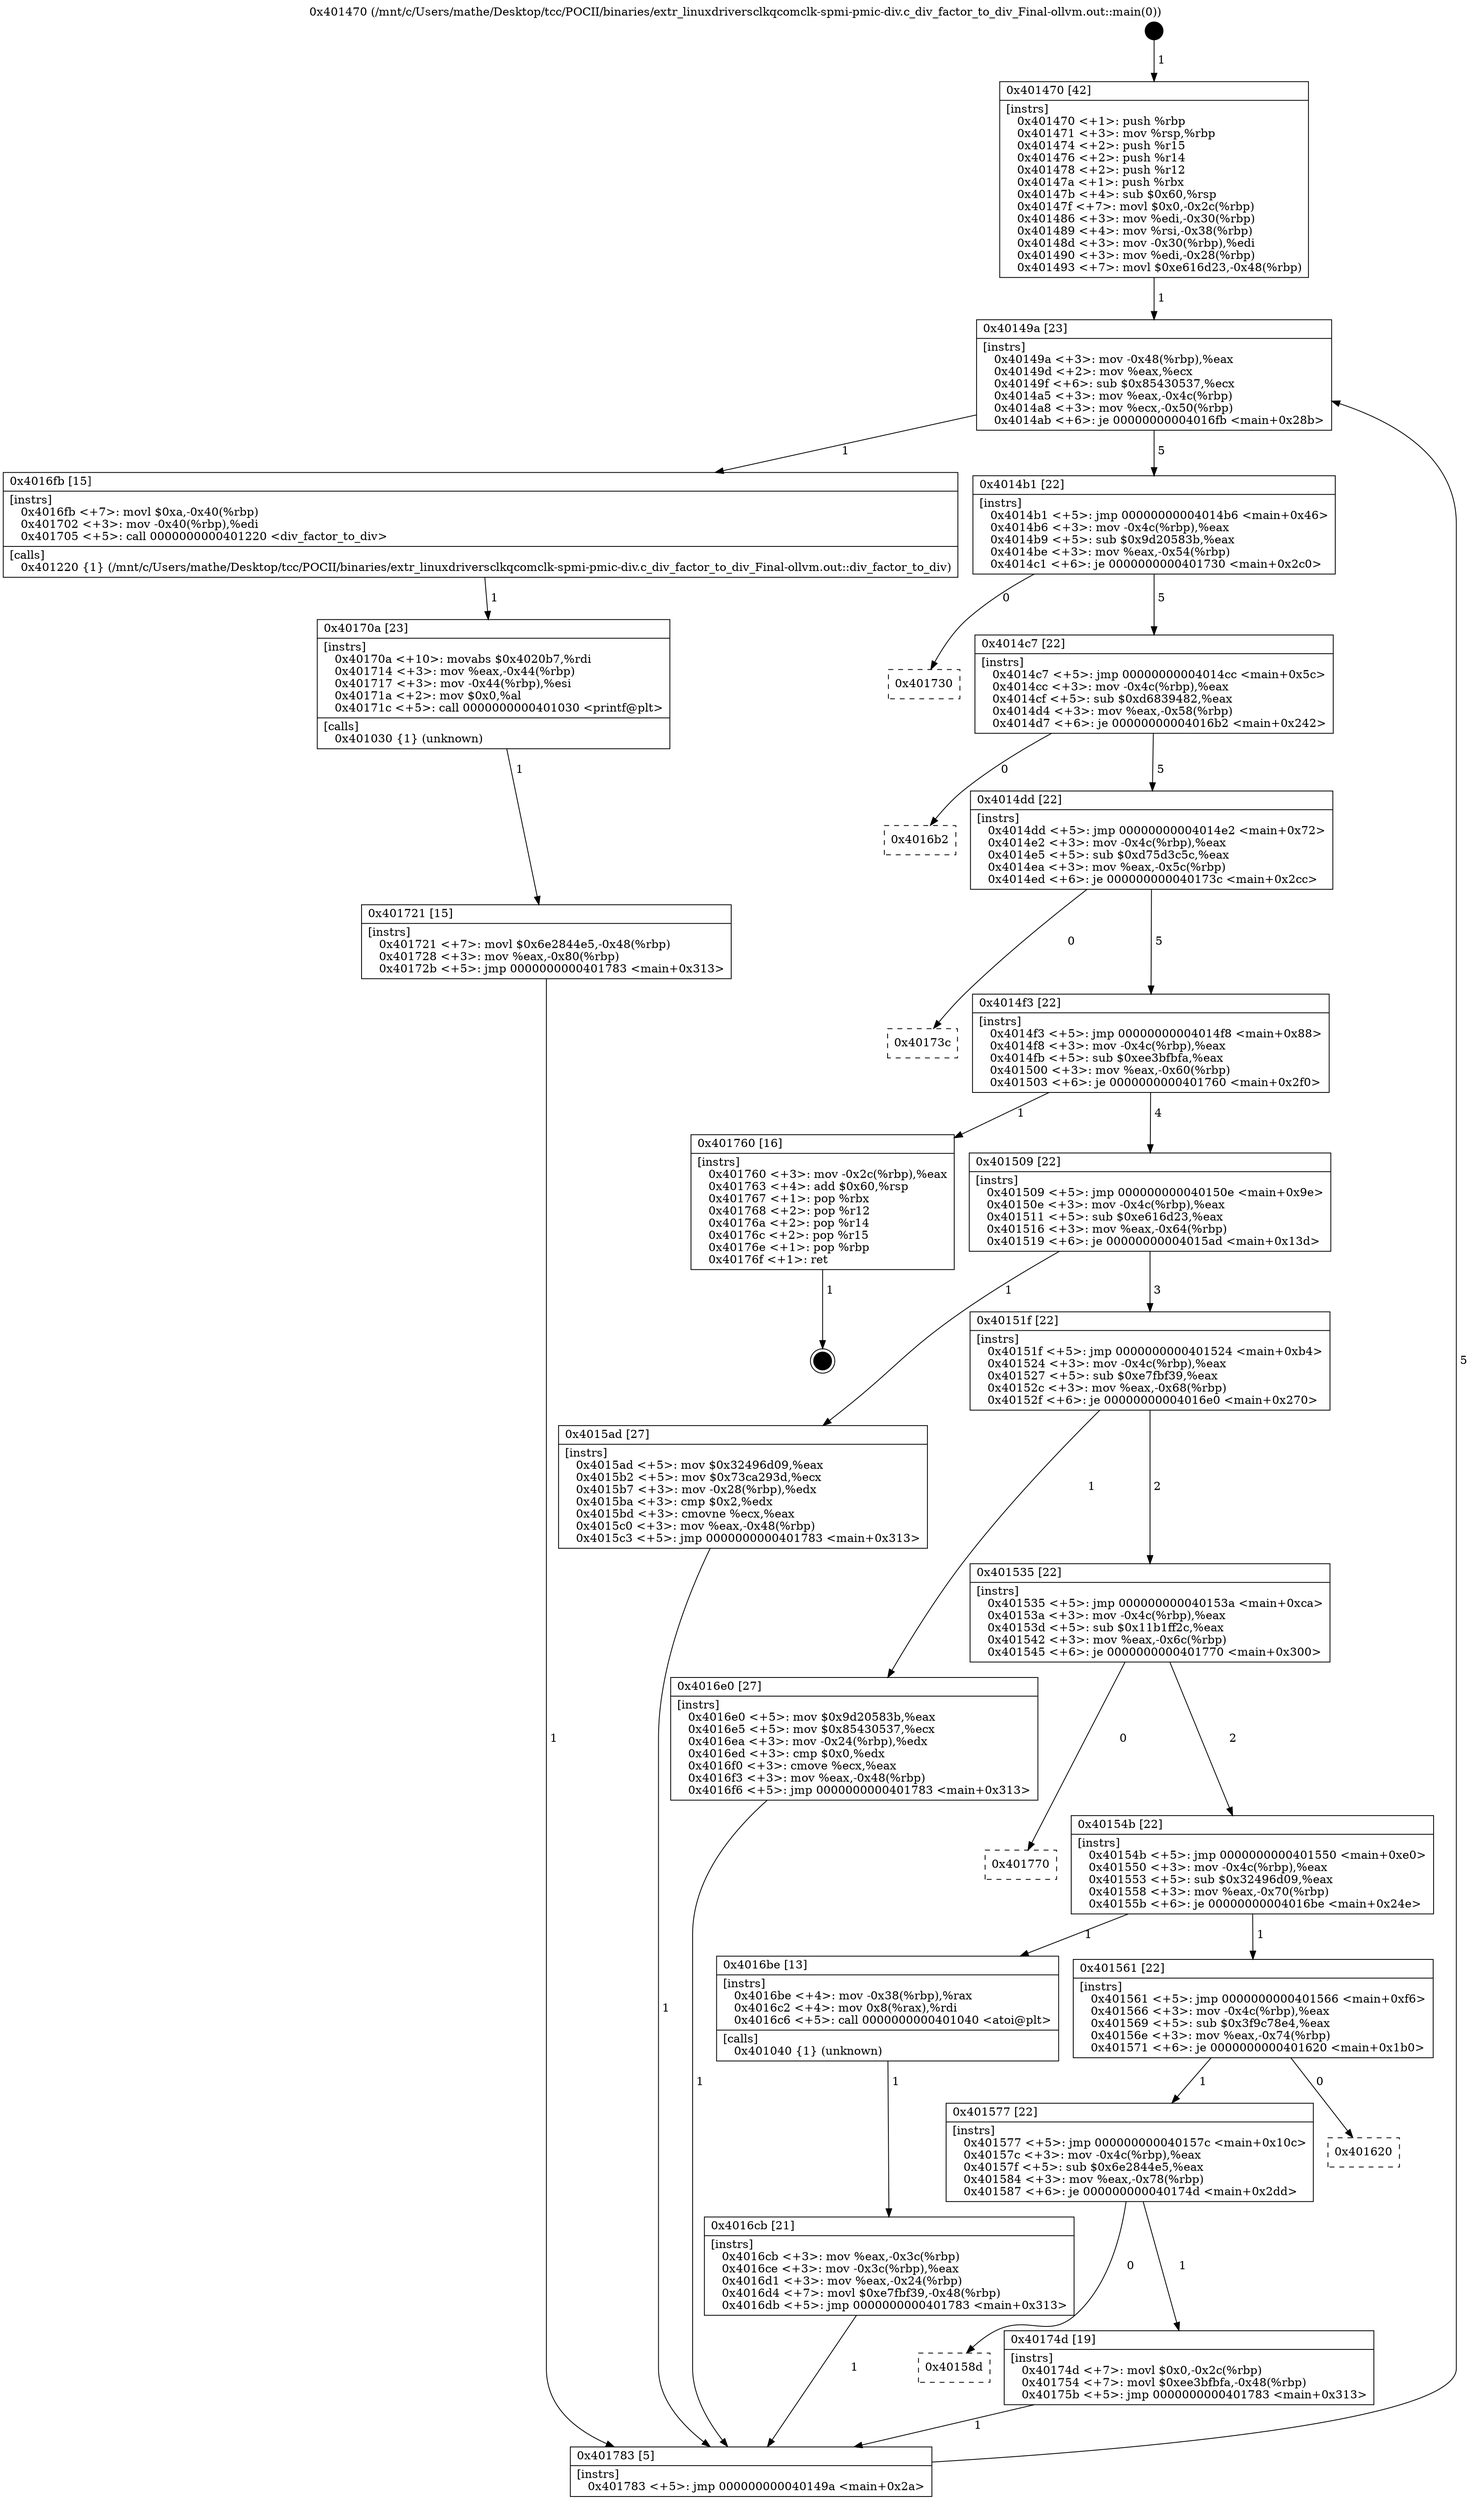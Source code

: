 digraph "0x401470" {
  label = "0x401470 (/mnt/c/Users/mathe/Desktop/tcc/POCII/binaries/extr_linuxdriversclkqcomclk-spmi-pmic-div.c_div_factor_to_div_Final-ollvm.out::main(0))"
  labelloc = "t"
  node[shape=record]

  Entry [label="",width=0.3,height=0.3,shape=circle,fillcolor=black,style=filled]
  "0x40149a" [label="{
     0x40149a [23]\l
     | [instrs]\l
     &nbsp;&nbsp;0x40149a \<+3\>: mov -0x48(%rbp),%eax\l
     &nbsp;&nbsp;0x40149d \<+2\>: mov %eax,%ecx\l
     &nbsp;&nbsp;0x40149f \<+6\>: sub $0x85430537,%ecx\l
     &nbsp;&nbsp;0x4014a5 \<+3\>: mov %eax,-0x4c(%rbp)\l
     &nbsp;&nbsp;0x4014a8 \<+3\>: mov %ecx,-0x50(%rbp)\l
     &nbsp;&nbsp;0x4014ab \<+6\>: je 00000000004016fb \<main+0x28b\>\l
  }"]
  "0x4016fb" [label="{
     0x4016fb [15]\l
     | [instrs]\l
     &nbsp;&nbsp;0x4016fb \<+7\>: movl $0xa,-0x40(%rbp)\l
     &nbsp;&nbsp;0x401702 \<+3\>: mov -0x40(%rbp),%edi\l
     &nbsp;&nbsp;0x401705 \<+5\>: call 0000000000401220 \<div_factor_to_div\>\l
     | [calls]\l
     &nbsp;&nbsp;0x401220 \{1\} (/mnt/c/Users/mathe/Desktop/tcc/POCII/binaries/extr_linuxdriversclkqcomclk-spmi-pmic-div.c_div_factor_to_div_Final-ollvm.out::div_factor_to_div)\l
  }"]
  "0x4014b1" [label="{
     0x4014b1 [22]\l
     | [instrs]\l
     &nbsp;&nbsp;0x4014b1 \<+5\>: jmp 00000000004014b6 \<main+0x46\>\l
     &nbsp;&nbsp;0x4014b6 \<+3\>: mov -0x4c(%rbp),%eax\l
     &nbsp;&nbsp;0x4014b9 \<+5\>: sub $0x9d20583b,%eax\l
     &nbsp;&nbsp;0x4014be \<+3\>: mov %eax,-0x54(%rbp)\l
     &nbsp;&nbsp;0x4014c1 \<+6\>: je 0000000000401730 \<main+0x2c0\>\l
  }"]
  Exit [label="",width=0.3,height=0.3,shape=circle,fillcolor=black,style=filled,peripheries=2]
  "0x401730" [label="{
     0x401730\l
  }", style=dashed]
  "0x4014c7" [label="{
     0x4014c7 [22]\l
     | [instrs]\l
     &nbsp;&nbsp;0x4014c7 \<+5\>: jmp 00000000004014cc \<main+0x5c\>\l
     &nbsp;&nbsp;0x4014cc \<+3\>: mov -0x4c(%rbp),%eax\l
     &nbsp;&nbsp;0x4014cf \<+5\>: sub $0xd6839482,%eax\l
     &nbsp;&nbsp;0x4014d4 \<+3\>: mov %eax,-0x58(%rbp)\l
     &nbsp;&nbsp;0x4014d7 \<+6\>: je 00000000004016b2 \<main+0x242\>\l
  }"]
  "0x40158d" [label="{
     0x40158d\l
  }", style=dashed]
  "0x4016b2" [label="{
     0x4016b2\l
  }", style=dashed]
  "0x4014dd" [label="{
     0x4014dd [22]\l
     | [instrs]\l
     &nbsp;&nbsp;0x4014dd \<+5\>: jmp 00000000004014e2 \<main+0x72\>\l
     &nbsp;&nbsp;0x4014e2 \<+3\>: mov -0x4c(%rbp),%eax\l
     &nbsp;&nbsp;0x4014e5 \<+5\>: sub $0xd75d3c5c,%eax\l
     &nbsp;&nbsp;0x4014ea \<+3\>: mov %eax,-0x5c(%rbp)\l
     &nbsp;&nbsp;0x4014ed \<+6\>: je 000000000040173c \<main+0x2cc\>\l
  }"]
  "0x40174d" [label="{
     0x40174d [19]\l
     | [instrs]\l
     &nbsp;&nbsp;0x40174d \<+7\>: movl $0x0,-0x2c(%rbp)\l
     &nbsp;&nbsp;0x401754 \<+7\>: movl $0xee3bfbfa,-0x48(%rbp)\l
     &nbsp;&nbsp;0x40175b \<+5\>: jmp 0000000000401783 \<main+0x313\>\l
  }"]
  "0x40173c" [label="{
     0x40173c\l
  }", style=dashed]
  "0x4014f3" [label="{
     0x4014f3 [22]\l
     | [instrs]\l
     &nbsp;&nbsp;0x4014f3 \<+5\>: jmp 00000000004014f8 \<main+0x88\>\l
     &nbsp;&nbsp;0x4014f8 \<+3\>: mov -0x4c(%rbp),%eax\l
     &nbsp;&nbsp;0x4014fb \<+5\>: sub $0xee3bfbfa,%eax\l
     &nbsp;&nbsp;0x401500 \<+3\>: mov %eax,-0x60(%rbp)\l
     &nbsp;&nbsp;0x401503 \<+6\>: je 0000000000401760 \<main+0x2f0\>\l
  }"]
  "0x401577" [label="{
     0x401577 [22]\l
     | [instrs]\l
     &nbsp;&nbsp;0x401577 \<+5\>: jmp 000000000040157c \<main+0x10c\>\l
     &nbsp;&nbsp;0x40157c \<+3\>: mov -0x4c(%rbp),%eax\l
     &nbsp;&nbsp;0x40157f \<+5\>: sub $0x6e2844e5,%eax\l
     &nbsp;&nbsp;0x401584 \<+3\>: mov %eax,-0x78(%rbp)\l
     &nbsp;&nbsp;0x401587 \<+6\>: je 000000000040174d \<main+0x2dd\>\l
  }"]
  "0x401760" [label="{
     0x401760 [16]\l
     | [instrs]\l
     &nbsp;&nbsp;0x401760 \<+3\>: mov -0x2c(%rbp),%eax\l
     &nbsp;&nbsp;0x401763 \<+4\>: add $0x60,%rsp\l
     &nbsp;&nbsp;0x401767 \<+1\>: pop %rbx\l
     &nbsp;&nbsp;0x401768 \<+2\>: pop %r12\l
     &nbsp;&nbsp;0x40176a \<+2\>: pop %r14\l
     &nbsp;&nbsp;0x40176c \<+2\>: pop %r15\l
     &nbsp;&nbsp;0x40176e \<+1\>: pop %rbp\l
     &nbsp;&nbsp;0x40176f \<+1\>: ret\l
  }"]
  "0x401509" [label="{
     0x401509 [22]\l
     | [instrs]\l
     &nbsp;&nbsp;0x401509 \<+5\>: jmp 000000000040150e \<main+0x9e\>\l
     &nbsp;&nbsp;0x40150e \<+3\>: mov -0x4c(%rbp),%eax\l
     &nbsp;&nbsp;0x401511 \<+5\>: sub $0xe616d23,%eax\l
     &nbsp;&nbsp;0x401516 \<+3\>: mov %eax,-0x64(%rbp)\l
     &nbsp;&nbsp;0x401519 \<+6\>: je 00000000004015ad \<main+0x13d\>\l
  }"]
  "0x401620" [label="{
     0x401620\l
  }", style=dashed]
  "0x4015ad" [label="{
     0x4015ad [27]\l
     | [instrs]\l
     &nbsp;&nbsp;0x4015ad \<+5\>: mov $0x32496d09,%eax\l
     &nbsp;&nbsp;0x4015b2 \<+5\>: mov $0x73ca293d,%ecx\l
     &nbsp;&nbsp;0x4015b7 \<+3\>: mov -0x28(%rbp),%edx\l
     &nbsp;&nbsp;0x4015ba \<+3\>: cmp $0x2,%edx\l
     &nbsp;&nbsp;0x4015bd \<+3\>: cmovne %ecx,%eax\l
     &nbsp;&nbsp;0x4015c0 \<+3\>: mov %eax,-0x48(%rbp)\l
     &nbsp;&nbsp;0x4015c3 \<+5\>: jmp 0000000000401783 \<main+0x313\>\l
  }"]
  "0x40151f" [label="{
     0x40151f [22]\l
     | [instrs]\l
     &nbsp;&nbsp;0x40151f \<+5\>: jmp 0000000000401524 \<main+0xb4\>\l
     &nbsp;&nbsp;0x401524 \<+3\>: mov -0x4c(%rbp),%eax\l
     &nbsp;&nbsp;0x401527 \<+5\>: sub $0xe7fbf39,%eax\l
     &nbsp;&nbsp;0x40152c \<+3\>: mov %eax,-0x68(%rbp)\l
     &nbsp;&nbsp;0x40152f \<+6\>: je 00000000004016e0 \<main+0x270\>\l
  }"]
  "0x401783" [label="{
     0x401783 [5]\l
     | [instrs]\l
     &nbsp;&nbsp;0x401783 \<+5\>: jmp 000000000040149a \<main+0x2a\>\l
  }"]
  "0x401470" [label="{
     0x401470 [42]\l
     | [instrs]\l
     &nbsp;&nbsp;0x401470 \<+1\>: push %rbp\l
     &nbsp;&nbsp;0x401471 \<+3\>: mov %rsp,%rbp\l
     &nbsp;&nbsp;0x401474 \<+2\>: push %r15\l
     &nbsp;&nbsp;0x401476 \<+2\>: push %r14\l
     &nbsp;&nbsp;0x401478 \<+2\>: push %r12\l
     &nbsp;&nbsp;0x40147a \<+1\>: push %rbx\l
     &nbsp;&nbsp;0x40147b \<+4\>: sub $0x60,%rsp\l
     &nbsp;&nbsp;0x40147f \<+7\>: movl $0x0,-0x2c(%rbp)\l
     &nbsp;&nbsp;0x401486 \<+3\>: mov %edi,-0x30(%rbp)\l
     &nbsp;&nbsp;0x401489 \<+4\>: mov %rsi,-0x38(%rbp)\l
     &nbsp;&nbsp;0x40148d \<+3\>: mov -0x30(%rbp),%edi\l
     &nbsp;&nbsp;0x401490 \<+3\>: mov %edi,-0x28(%rbp)\l
     &nbsp;&nbsp;0x401493 \<+7\>: movl $0xe616d23,-0x48(%rbp)\l
  }"]
  "0x401721" [label="{
     0x401721 [15]\l
     | [instrs]\l
     &nbsp;&nbsp;0x401721 \<+7\>: movl $0x6e2844e5,-0x48(%rbp)\l
     &nbsp;&nbsp;0x401728 \<+3\>: mov %eax,-0x80(%rbp)\l
     &nbsp;&nbsp;0x40172b \<+5\>: jmp 0000000000401783 \<main+0x313\>\l
  }"]
  "0x4016e0" [label="{
     0x4016e0 [27]\l
     | [instrs]\l
     &nbsp;&nbsp;0x4016e0 \<+5\>: mov $0x9d20583b,%eax\l
     &nbsp;&nbsp;0x4016e5 \<+5\>: mov $0x85430537,%ecx\l
     &nbsp;&nbsp;0x4016ea \<+3\>: mov -0x24(%rbp),%edx\l
     &nbsp;&nbsp;0x4016ed \<+3\>: cmp $0x0,%edx\l
     &nbsp;&nbsp;0x4016f0 \<+3\>: cmove %ecx,%eax\l
     &nbsp;&nbsp;0x4016f3 \<+3\>: mov %eax,-0x48(%rbp)\l
     &nbsp;&nbsp;0x4016f6 \<+5\>: jmp 0000000000401783 \<main+0x313\>\l
  }"]
  "0x401535" [label="{
     0x401535 [22]\l
     | [instrs]\l
     &nbsp;&nbsp;0x401535 \<+5\>: jmp 000000000040153a \<main+0xca\>\l
     &nbsp;&nbsp;0x40153a \<+3\>: mov -0x4c(%rbp),%eax\l
     &nbsp;&nbsp;0x40153d \<+5\>: sub $0x11b1ff2c,%eax\l
     &nbsp;&nbsp;0x401542 \<+3\>: mov %eax,-0x6c(%rbp)\l
     &nbsp;&nbsp;0x401545 \<+6\>: je 0000000000401770 \<main+0x300\>\l
  }"]
  "0x40170a" [label="{
     0x40170a [23]\l
     | [instrs]\l
     &nbsp;&nbsp;0x40170a \<+10\>: movabs $0x4020b7,%rdi\l
     &nbsp;&nbsp;0x401714 \<+3\>: mov %eax,-0x44(%rbp)\l
     &nbsp;&nbsp;0x401717 \<+3\>: mov -0x44(%rbp),%esi\l
     &nbsp;&nbsp;0x40171a \<+2\>: mov $0x0,%al\l
     &nbsp;&nbsp;0x40171c \<+5\>: call 0000000000401030 \<printf@plt\>\l
     | [calls]\l
     &nbsp;&nbsp;0x401030 \{1\} (unknown)\l
  }"]
  "0x401770" [label="{
     0x401770\l
  }", style=dashed]
  "0x40154b" [label="{
     0x40154b [22]\l
     | [instrs]\l
     &nbsp;&nbsp;0x40154b \<+5\>: jmp 0000000000401550 \<main+0xe0\>\l
     &nbsp;&nbsp;0x401550 \<+3\>: mov -0x4c(%rbp),%eax\l
     &nbsp;&nbsp;0x401553 \<+5\>: sub $0x32496d09,%eax\l
     &nbsp;&nbsp;0x401558 \<+3\>: mov %eax,-0x70(%rbp)\l
     &nbsp;&nbsp;0x40155b \<+6\>: je 00000000004016be \<main+0x24e\>\l
  }"]
  "0x4016cb" [label="{
     0x4016cb [21]\l
     | [instrs]\l
     &nbsp;&nbsp;0x4016cb \<+3\>: mov %eax,-0x3c(%rbp)\l
     &nbsp;&nbsp;0x4016ce \<+3\>: mov -0x3c(%rbp),%eax\l
     &nbsp;&nbsp;0x4016d1 \<+3\>: mov %eax,-0x24(%rbp)\l
     &nbsp;&nbsp;0x4016d4 \<+7\>: movl $0xe7fbf39,-0x48(%rbp)\l
     &nbsp;&nbsp;0x4016db \<+5\>: jmp 0000000000401783 \<main+0x313\>\l
  }"]
  "0x4016be" [label="{
     0x4016be [13]\l
     | [instrs]\l
     &nbsp;&nbsp;0x4016be \<+4\>: mov -0x38(%rbp),%rax\l
     &nbsp;&nbsp;0x4016c2 \<+4\>: mov 0x8(%rax),%rdi\l
     &nbsp;&nbsp;0x4016c6 \<+5\>: call 0000000000401040 \<atoi@plt\>\l
     | [calls]\l
     &nbsp;&nbsp;0x401040 \{1\} (unknown)\l
  }"]
  "0x401561" [label="{
     0x401561 [22]\l
     | [instrs]\l
     &nbsp;&nbsp;0x401561 \<+5\>: jmp 0000000000401566 \<main+0xf6\>\l
     &nbsp;&nbsp;0x401566 \<+3\>: mov -0x4c(%rbp),%eax\l
     &nbsp;&nbsp;0x401569 \<+5\>: sub $0x3f9c78e4,%eax\l
     &nbsp;&nbsp;0x40156e \<+3\>: mov %eax,-0x74(%rbp)\l
     &nbsp;&nbsp;0x401571 \<+6\>: je 0000000000401620 \<main+0x1b0\>\l
  }"]
  Entry -> "0x401470" [label=" 1"]
  "0x40149a" -> "0x4016fb" [label=" 1"]
  "0x40149a" -> "0x4014b1" [label=" 5"]
  "0x401760" -> Exit [label=" 1"]
  "0x4014b1" -> "0x401730" [label=" 0"]
  "0x4014b1" -> "0x4014c7" [label=" 5"]
  "0x40174d" -> "0x401783" [label=" 1"]
  "0x4014c7" -> "0x4016b2" [label=" 0"]
  "0x4014c7" -> "0x4014dd" [label=" 5"]
  "0x401577" -> "0x40158d" [label=" 0"]
  "0x4014dd" -> "0x40173c" [label=" 0"]
  "0x4014dd" -> "0x4014f3" [label=" 5"]
  "0x401577" -> "0x40174d" [label=" 1"]
  "0x4014f3" -> "0x401760" [label=" 1"]
  "0x4014f3" -> "0x401509" [label=" 4"]
  "0x401561" -> "0x401577" [label=" 1"]
  "0x401509" -> "0x4015ad" [label=" 1"]
  "0x401509" -> "0x40151f" [label=" 3"]
  "0x4015ad" -> "0x401783" [label=" 1"]
  "0x401470" -> "0x40149a" [label=" 1"]
  "0x401783" -> "0x40149a" [label=" 5"]
  "0x401561" -> "0x401620" [label=" 0"]
  "0x40151f" -> "0x4016e0" [label=" 1"]
  "0x40151f" -> "0x401535" [label=" 2"]
  "0x401721" -> "0x401783" [label=" 1"]
  "0x401535" -> "0x401770" [label=" 0"]
  "0x401535" -> "0x40154b" [label=" 2"]
  "0x40170a" -> "0x401721" [label=" 1"]
  "0x40154b" -> "0x4016be" [label=" 1"]
  "0x40154b" -> "0x401561" [label=" 1"]
  "0x4016be" -> "0x4016cb" [label=" 1"]
  "0x4016cb" -> "0x401783" [label=" 1"]
  "0x4016e0" -> "0x401783" [label=" 1"]
  "0x4016fb" -> "0x40170a" [label=" 1"]
}
